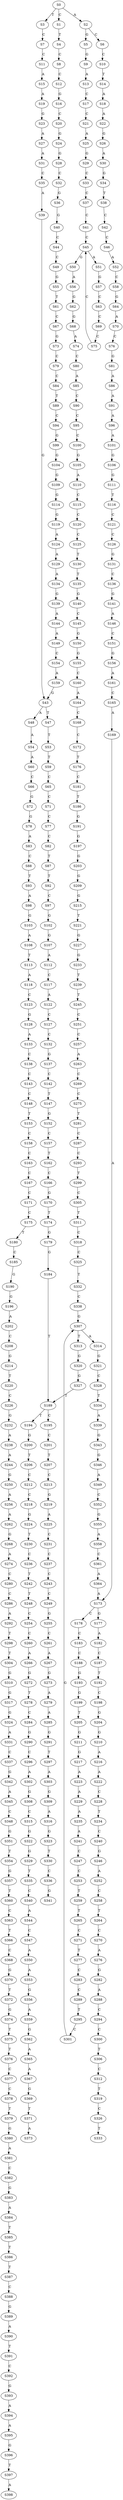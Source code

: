 strict digraph  {
	S0 -> S1 [ label = C ];
	S0 -> S2 [ label = A ];
	S0 -> S3 [ label = T ];
	S1 -> S4 [ label = T ];
	S2 -> S5 [ label = G ];
	S2 -> S6 [ label = C ];
	S3 -> S7 [ label = C ];
	S4 -> S8 [ label = C ];
	S5 -> S9 [ label = G ];
	S6 -> S10 [ label = C ];
	S7 -> S11 [ label = C ];
	S8 -> S12 [ label = C ];
	S9 -> S13 [ label = A ];
	S10 -> S14 [ label = T ];
	S11 -> S15 [ label = A ];
	S12 -> S16 [ label = G ];
	S13 -> S17 [ label = C ];
	S14 -> S18 [ label = A ];
	S15 -> S19 [ label = A ];
	S16 -> S20 [ label = C ];
	S17 -> S21 [ label = C ];
	S18 -> S22 [ label = A ];
	S19 -> S23 [ label = G ];
	S20 -> S24 [ label = G ];
	S21 -> S25 [ label = A ];
	S22 -> S26 [ label = G ];
	S23 -> S27 [ label = A ];
	S24 -> S28 [ label = G ];
	S25 -> S29 [ label = G ];
	S26 -> S30 [ label = A ];
	S27 -> S31 [ label = A ];
	S28 -> S32 [ label = C ];
	S29 -> S33 [ label = C ];
	S30 -> S34 [ label = G ];
	S31 -> S35 [ label = C ];
	S32 -> S36 [ label = G ];
	S33 -> S37 [ label = C ];
	S34 -> S38 [ label = T ];
	S35 -> S39 [ label = A ];
	S36 -> S40 [ label = G ];
	S37 -> S41 [ label = C ];
	S38 -> S42 [ label = C ];
	S39 -> S43 [ label = G ];
	S40 -> S44 [ label = C ];
	S41 -> S45 [ label = C ];
	S42 -> S46 [ label = C ];
	S43 -> S47 [ label = T ];
	S43 -> S48 [ label = A ];
	S44 -> S49 [ label = C ];
	S45 -> S50 [ label = G ];
	S45 -> S51 [ label = A ];
	S46 -> S52 [ label = A ];
	S47 -> S53 [ label = T ];
	S48 -> S54 [ label = A ];
	S49 -> S55 [ label = G ];
	S50 -> S56 [ label = A ];
	S51 -> S57 [ label = G ];
	S52 -> S58 [ label = C ];
	S53 -> S59 [ label = T ];
	S54 -> S60 [ label = A ];
	S55 -> S61 [ label = T ];
	S56 -> S62 [ label = G ];
	S57 -> S63 [ label = C ];
	S58 -> S64 [ label = G ];
	S59 -> S65 [ label = C ];
	S60 -> S66 [ label = C ];
	S61 -> S67 [ label = C ];
	S62 -> S68 [ label = G ];
	S63 -> S69 [ label = C ];
	S64 -> S70 [ label = A ];
	S65 -> S71 [ label = C ];
	S66 -> S72 [ label = G ];
	S67 -> S73 [ label = G ];
	S68 -> S74 [ label = A ];
	S69 -> S75 [ label = C ];
	S70 -> S76 [ label = C ];
	S71 -> S77 [ label = C ];
	S72 -> S78 [ label = G ];
	S73 -> S79 [ label = C ];
	S74 -> S80 [ label = C ];
	S75 -> S45 [ label = C ];
	S76 -> S81 [ label = G ];
	S77 -> S82 [ label = C ];
	S78 -> S83 [ label = A ];
	S79 -> S84 [ label = C ];
	S80 -> S85 [ label = A ];
	S81 -> S86 [ label = A ];
	S82 -> S87 [ label = T ];
	S83 -> S88 [ label = C ];
	S84 -> S89 [ label = T ];
	S85 -> S90 [ label = C ];
	S86 -> S91 [ label = A ];
	S87 -> S92 [ label = T ];
	S88 -> S93 [ label = T ];
	S89 -> S94 [ label = C ];
	S90 -> S95 [ label = C ];
	S91 -> S96 [ label = A ];
	S92 -> S97 [ label = C ];
	S93 -> S98 [ label = A ];
	S94 -> S99 [ label = G ];
	S95 -> S100 [ label = C ];
	S96 -> S101 [ label = A ];
	S97 -> S102 [ label = G ];
	S98 -> S103 [ label = G ];
	S99 -> S104 [ label = G ];
	S100 -> S105 [ label = G ];
	S101 -> S106 [ label = G ];
	S102 -> S107 [ label = G ];
	S103 -> S108 [ label = A ];
	S104 -> S109 [ label = G ];
	S105 -> S110 [ label = A ];
	S106 -> S111 [ label = G ];
	S107 -> S112 [ label = A ];
	S108 -> S113 [ label = T ];
	S109 -> S114 [ label = G ];
	S110 -> S115 [ label = C ];
	S111 -> S116 [ label = T ];
	S112 -> S117 [ label = C ];
	S113 -> S118 [ label = A ];
	S114 -> S119 [ label = G ];
	S115 -> S120 [ label = C ];
	S116 -> S121 [ label = C ];
	S117 -> S122 [ label = A ];
	S118 -> S123 [ label = C ];
	S119 -> S124 [ label = A ];
	S120 -> S125 [ label = C ];
	S121 -> S126 [ label = C ];
	S122 -> S127 [ label = C ];
	S123 -> S128 [ label = G ];
	S124 -> S129 [ label = A ];
	S125 -> S130 [ label = T ];
	S126 -> S131 [ label = G ];
	S127 -> S132 [ label = C ];
	S128 -> S133 [ label = A ];
	S129 -> S134 [ label = A ];
	S130 -> S135 [ label = T ];
	S131 -> S136 [ label = C ];
	S132 -> S137 [ label = G ];
	S133 -> S138 [ label = C ];
	S134 -> S139 [ label = G ];
	S135 -> S140 [ label = G ];
	S136 -> S141 [ label = G ];
	S137 -> S142 [ label = C ];
	S138 -> S143 [ label = C ];
	S139 -> S144 [ label = A ];
	S140 -> S145 [ label = C ];
	S141 -> S146 [ label = A ];
	S142 -> S147 [ label = T ];
	S143 -> S148 [ label = C ];
	S144 -> S149 [ label = A ];
	S145 -> S150 [ label = G ];
	S146 -> S151 [ label = C ];
	S147 -> S152 [ label = G ];
	S148 -> S153 [ label = T ];
	S149 -> S154 [ label = C ];
	S150 -> S155 [ label = G ];
	S151 -> S156 [ label = G ];
	S152 -> S157 [ label = C ];
	S153 -> S158 [ label = C ];
	S154 -> S159 [ label = A ];
	S155 -> S160 [ label = C ];
	S156 -> S161 [ label = A ];
	S157 -> S162 [ label = T ];
	S158 -> S163 [ label = C ];
	S159 -> S43 [ label = G ];
	S160 -> S164 [ label = A ];
	S161 -> S165 [ label = C ];
	S162 -> S166 [ label = C ];
	S163 -> S167 [ label = C ];
	S164 -> S168 [ label = C ];
	S165 -> S169 [ label = A ];
	S166 -> S170 [ label = G ];
	S167 -> S171 [ label = C ];
	S168 -> S172 [ label = C ];
	S169 -> S173 [ label = A ];
	S170 -> S174 [ label = T ];
	S171 -> S175 [ label = C ];
	S172 -> S176 [ label = T ];
	S173 -> S177 [ label = G ];
	S173 -> S178 [ label = C ];
	S174 -> S179 [ label = G ];
	S175 -> S180 [ label = T ];
	S176 -> S181 [ label = C ];
	S177 -> S182 [ label = A ];
	S178 -> S183 [ label = C ];
	S179 -> S184 [ label = G ];
	S180 -> S185 [ label = C ];
	S181 -> S186 [ label = T ];
	S182 -> S187 [ label = C ];
	S183 -> S188 [ label = C ];
	S184 -> S189 [ label = T ];
	S185 -> S190 [ label = G ];
	S186 -> S191 [ label = G ];
	S187 -> S192 [ label = T ];
	S188 -> S193 [ label = G ];
	S189 -> S194 [ label = T ];
	S189 -> S195 [ label = C ];
	S190 -> S196 [ label = G ];
	S191 -> S197 [ label = G ];
	S192 -> S198 [ label = C ];
	S193 -> S199 [ label = G ];
	S194 -> S200 [ label = G ];
	S195 -> S201 [ label = C ];
	S196 -> S202 [ label = A ];
	S197 -> S203 [ label = G ];
	S198 -> S204 [ label = G ];
	S199 -> S205 [ label = T ];
	S200 -> S206 [ label = T ];
	S201 -> S207 [ label = T ];
	S202 -> S208 [ label = C ];
	S203 -> S209 [ label = G ];
	S204 -> S210 [ label = G ];
	S205 -> S211 [ label = G ];
	S206 -> S212 [ label = C ];
	S207 -> S213 [ label = C ];
	S208 -> S214 [ label = G ];
	S209 -> S215 [ label = G ];
	S210 -> S216 [ label = A ];
	S211 -> S217 [ label = G ];
	S212 -> S218 [ label = C ];
	S213 -> S219 [ label = G ];
	S214 -> S220 [ label = T ];
	S215 -> S221 [ label = T ];
	S216 -> S222 [ label = A ];
	S217 -> S223 [ label = A ];
	S218 -> S224 [ label = G ];
	S219 -> S225 [ label = A ];
	S220 -> S226 [ label = C ];
	S221 -> S227 [ label = G ];
	S222 -> S228 [ label = C ];
	S223 -> S229 [ label = A ];
	S224 -> S230 [ label = T ];
	S225 -> S231 [ label = C ];
	S226 -> S232 [ label = G ];
	S227 -> S233 [ label = G ];
	S228 -> S234 [ label = T ];
	S229 -> S235 [ label = A ];
	S230 -> S236 [ label = C ];
	S231 -> S237 [ label = C ];
	S232 -> S238 [ label = A ];
	S233 -> S239 [ label = T ];
	S234 -> S240 [ label = C ];
	S235 -> S241 [ label = A ];
	S236 -> S242 [ label = T ];
	S237 -> S243 [ label = C ];
	S238 -> S244 [ label = A ];
	S239 -> S245 [ label = T ];
	S240 -> S246 [ label = G ];
	S241 -> S247 [ label = C ];
	S242 -> S248 [ label = T ];
	S243 -> S249 [ label = C ];
	S244 -> S250 [ label = G ];
	S245 -> S251 [ label = C ];
	S246 -> S252 [ label = A ];
	S247 -> S253 [ label = C ];
	S248 -> S254 [ label = C ];
	S249 -> S255 [ label = G ];
	S250 -> S256 [ label = A ];
	S251 -> S257 [ label = C ];
	S252 -> S258 [ label = C ];
	S253 -> S259 [ label = T ];
	S254 -> S260 [ label = C ];
	S255 -> S261 [ label = C ];
	S256 -> S262 [ label = A ];
	S257 -> S263 [ label = A ];
	S258 -> S264 [ label = T ];
	S259 -> S265 [ label = T ];
	S260 -> S266 [ label = A ];
	S261 -> S267 [ label = A ];
	S262 -> S268 [ label = G ];
	S263 -> S269 [ label = C ];
	S264 -> S270 [ label = C ];
	S265 -> S271 [ label = C ];
	S266 -> S272 [ label = G ];
	S267 -> S273 [ label = G ];
	S268 -> S274 [ label = A ];
	S269 -> S275 [ label = C ];
	S270 -> S276 [ label = A ];
	S271 -> S277 [ label = T ];
	S272 -> S278 [ label = T ];
	S273 -> S279 [ label = A ];
	S274 -> S280 [ label = C ];
	S275 -> S281 [ label = T ];
	S276 -> S282 [ label = G ];
	S277 -> S283 [ label = C ];
	S278 -> S284 [ label = C ];
	S279 -> S285 [ label = A ];
	S280 -> S286 [ label = C ];
	S281 -> S287 [ label = C ];
	S282 -> S288 [ label = A ];
	S283 -> S289 [ label = C ];
	S284 -> S290 [ label = G ];
	S285 -> S291 [ label = G ];
	S286 -> S292 [ label = A ];
	S287 -> S293 [ label = C ];
	S288 -> S294 [ label = C ];
	S289 -> S295 [ label = T ];
	S290 -> S296 [ label = C ];
	S291 -> S297 [ label = T ];
	S292 -> S298 [ label = T ];
	S293 -> S299 [ label = T ];
	S294 -> S300 [ label = C ];
	S295 -> S301 [ label = C ];
	S296 -> S302 [ label = A ];
	S297 -> S303 [ label = A ];
	S298 -> S304 [ label = T ];
	S299 -> S305 [ label = C ];
	S300 -> S306 [ label = T ];
	S301 -> S307 [ label = G ];
	S302 -> S308 [ label = G ];
	S303 -> S309 [ label = G ];
	S304 -> S310 [ label = G ];
	S305 -> S311 [ label = T ];
	S306 -> S312 [ label = C ];
	S307 -> S313 [ label = T ];
	S307 -> S314 [ label = A ];
	S308 -> S315 [ label = C ];
	S309 -> S316 [ label = A ];
	S310 -> S317 [ label = G ];
	S311 -> S318 [ label = C ];
	S312 -> S319 [ label = T ];
	S313 -> S320 [ label = G ];
	S314 -> S321 [ label = G ];
	S315 -> S322 [ label = G ];
	S316 -> S323 [ label = G ];
	S317 -> S324 [ label = G ];
	S318 -> S325 [ label = C ];
	S319 -> S326 [ label = C ];
	S320 -> S327 [ label = G ];
	S321 -> S328 [ label = C ];
	S322 -> S329 [ label = G ];
	S323 -> S330 [ label = T ];
	S324 -> S331 [ label = A ];
	S325 -> S332 [ label = T ];
	S326 -> S333 [ label = T ];
	S327 -> S189 [ label = T ];
	S328 -> S334 [ label = T ];
	S329 -> S335 [ label = T ];
	S330 -> S336 [ label = C ];
	S331 -> S337 [ label = C ];
	S332 -> S338 [ label = C ];
	S334 -> S339 [ label = A ];
	S335 -> S340 [ label = C ];
	S336 -> S341 [ label = G ];
	S337 -> S342 [ label = G ];
	S338 -> S307 [ label = G ];
	S339 -> S343 [ label = G ];
	S340 -> S344 [ label = A ];
	S342 -> S345 [ label = A ];
	S343 -> S346 [ label = G ];
	S344 -> S347 [ label = C ];
	S345 -> S348 [ label = C ];
	S346 -> S349 [ label = A ];
	S347 -> S350 [ label = A ];
	S348 -> S351 [ label = G ];
	S349 -> S352 [ label = C ];
	S350 -> S353 [ label = A ];
	S351 -> S354 [ label = T ];
	S352 -> S355 [ label = G ];
	S353 -> S356 [ label = G ];
	S354 -> S357 [ label = G ];
	S355 -> S358 [ label = A ];
	S356 -> S359 [ label = A ];
	S357 -> S360 [ label = T ];
	S358 -> S361 [ label = C ];
	S359 -> S362 [ label = G ];
	S360 -> S363 [ label = C ];
	S361 -> S364 [ label = A ];
	S362 -> S365 [ label = A ];
	S363 -> S366 [ label = T ];
	S364 -> S173 [ label = A ];
	S365 -> S367 [ label = A ];
	S366 -> S368 [ label = C ];
	S367 -> S369 [ label = G ];
	S368 -> S370 [ label = G ];
	S369 -> S371 [ label = T ];
	S370 -> S372 [ label = T ];
	S371 -> S373 [ label = A ];
	S372 -> S374 [ label = G ];
	S374 -> S375 [ label = T ];
	S375 -> S376 [ label = T ];
	S376 -> S377 [ label = C ];
	S377 -> S378 [ label = C ];
	S378 -> S379 [ label = T ];
	S379 -> S380 [ label = G ];
	S380 -> S381 [ label = A ];
	S381 -> S382 [ label = C ];
	S382 -> S383 [ label = G ];
	S383 -> S384 [ label = A ];
	S384 -> S385 [ label = T ];
	S385 -> S386 [ label = T ];
	S386 -> S387 [ label = T ];
	S387 -> S388 [ label = C ];
	S388 -> S389 [ label = G ];
	S389 -> S390 [ label = A ];
	S390 -> S391 [ label = T ];
	S391 -> S392 [ label = C ];
	S392 -> S393 [ label = G ];
	S393 -> S394 [ label = A ];
	S394 -> S395 [ label = A ];
	S395 -> S396 [ label = G ];
	S396 -> S397 [ label = T ];
	S397 -> S398 [ label = A ];
}

